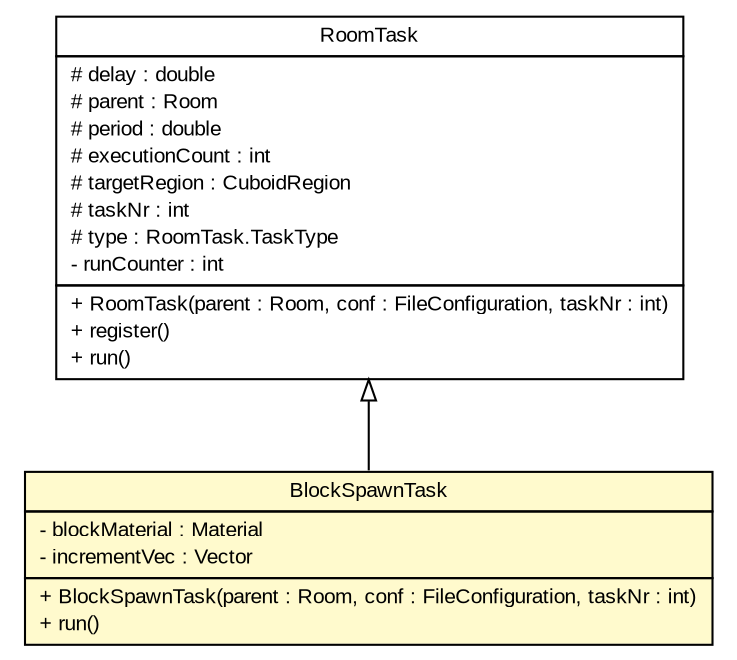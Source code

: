 #!/usr/local/bin/dot
#
# Class diagram 
# Generated by UMLGraph version R5_7_2-32-g40b5a6 (http://www.spinellis.gr/umlgraph/)
#

digraph G {
	edge [fontname="arial",fontsize=10,labelfontname="arial",labelfontsize=10];
	node [fontname="arial",fontsize=10,shape=plaintext];
	nodesep=0.25;
	ranksep=0.5;
	// dunGen.tasks.RoomTask
	c101 [label=<<table title="dunGen.tasks.RoomTask" border="0" cellborder="1" cellspacing="0" cellpadding="2" port="p" href="./RoomTask.html" target="_parent">
		<tr><td><table border="0" cellspacing="0" cellpadding="1">
<tr><td align="center" balign="center"> RoomTask </td></tr>
		</table></td></tr>
		<tr><td><table border="0" cellspacing="0" cellpadding="1">
<tr><td align="left" balign="left"> # delay : double </td></tr>
<tr><td align="left" balign="left"> # parent : Room </td></tr>
<tr><td align="left" balign="left"> # period : double </td></tr>
<tr><td align="left" balign="left"> # executionCount : int </td></tr>
<tr><td align="left" balign="left"> # targetRegion : CuboidRegion </td></tr>
<tr><td align="left" balign="left"> # taskNr : int </td></tr>
<tr><td align="left" balign="left"> # type : RoomTask.TaskType </td></tr>
<tr><td align="left" balign="left"> - runCounter : int </td></tr>
		</table></td></tr>
		<tr><td><table border="0" cellspacing="0" cellpadding="1">
<tr><td align="left" balign="left"> + RoomTask(parent : Room, conf : FileConfiguration, taskNr : int) </td></tr>
<tr><td align="left" balign="left"> + register() </td></tr>
<tr><td align="left" balign="left"> + run() </td></tr>
		</table></td></tr>
		</table>>, URL="./RoomTask.html", fontname="arial", fontcolor="black", fontsize=10.0];
	// dunGen.tasks.BlockSpawnTask
	c107 [label=<<table title="dunGen.tasks.BlockSpawnTask" border="0" cellborder="1" cellspacing="0" cellpadding="2" port="p" bgcolor="lemonChiffon" href="./BlockSpawnTask.html" target="_parent">
		<tr><td><table border="0" cellspacing="0" cellpadding="1">
<tr><td align="center" balign="center"> BlockSpawnTask </td></tr>
		</table></td></tr>
		<tr><td><table border="0" cellspacing="0" cellpadding="1">
<tr><td align="left" balign="left"> - blockMaterial : Material </td></tr>
<tr><td align="left" balign="left"> - incrementVec : Vector </td></tr>
		</table></td></tr>
		<tr><td><table border="0" cellspacing="0" cellpadding="1">
<tr><td align="left" balign="left"> + BlockSpawnTask(parent : Room, conf : FileConfiguration, taskNr : int) </td></tr>
<tr><td align="left" balign="left"> + run() </td></tr>
		</table></td></tr>
		</table>>, URL="./BlockSpawnTask.html", fontname="arial", fontcolor="black", fontsize=10.0];
	//dunGen.tasks.BlockSpawnTask extends dunGen.tasks.RoomTask
	c101:p -> c107:p [dir=back,arrowtail=empty];
}

